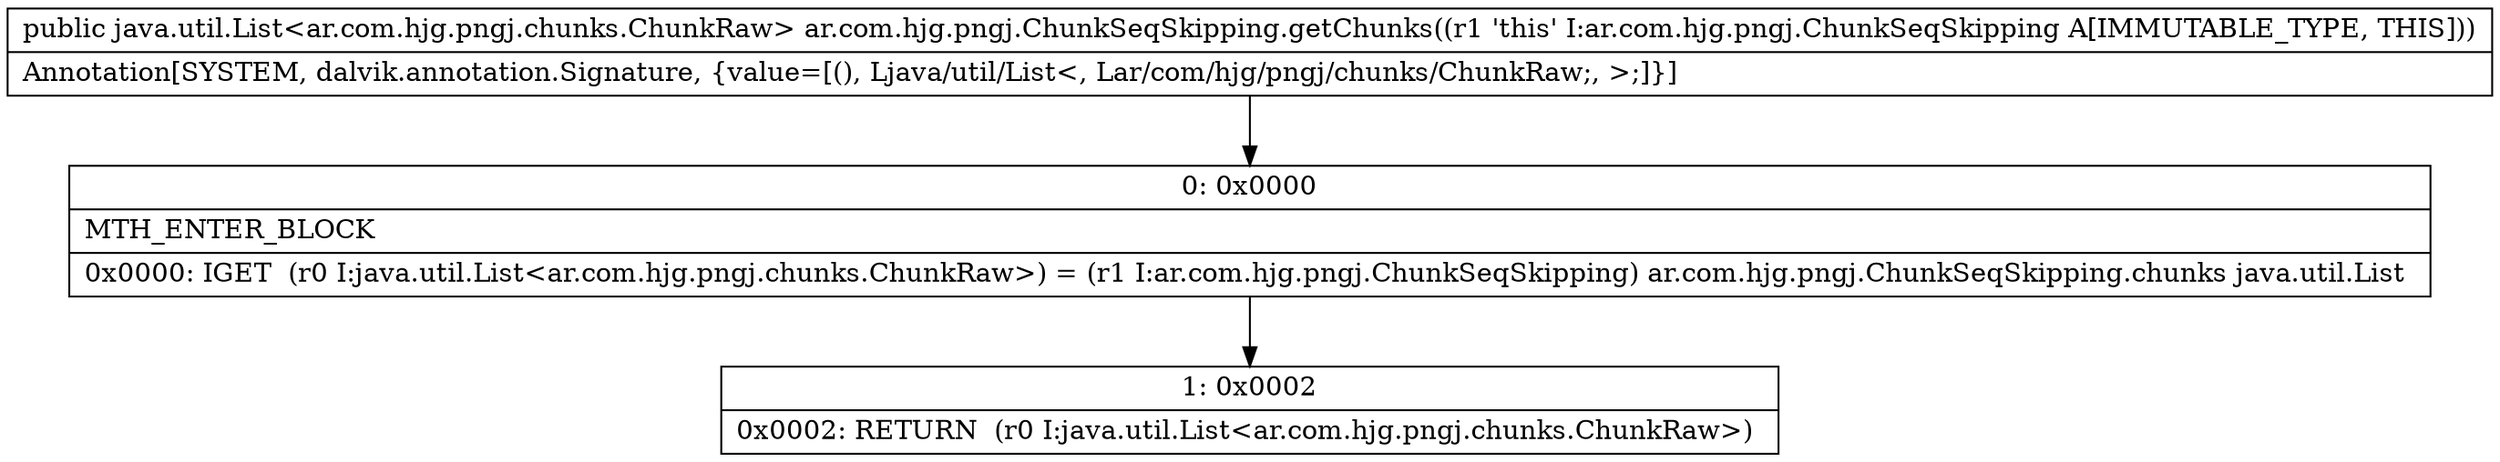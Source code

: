 digraph "CFG forar.com.hjg.pngj.ChunkSeqSkipping.getChunks()Ljava\/util\/List;" {
Node_0 [shape=record,label="{0\:\ 0x0000|MTH_ENTER_BLOCK\l|0x0000: IGET  (r0 I:java.util.List\<ar.com.hjg.pngj.chunks.ChunkRaw\>) = (r1 I:ar.com.hjg.pngj.ChunkSeqSkipping) ar.com.hjg.pngj.ChunkSeqSkipping.chunks java.util.List \l}"];
Node_1 [shape=record,label="{1\:\ 0x0002|0x0002: RETURN  (r0 I:java.util.List\<ar.com.hjg.pngj.chunks.ChunkRaw\>) \l}"];
MethodNode[shape=record,label="{public java.util.List\<ar.com.hjg.pngj.chunks.ChunkRaw\> ar.com.hjg.pngj.ChunkSeqSkipping.getChunks((r1 'this' I:ar.com.hjg.pngj.ChunkSeqSkipping A[IMMUTABLE_TYPE, THIS]))  | Annotation[SYSTEM, dalvik.annotation.Signature, \{value=[(), Ljava\/util\/List\<, Lar\/com\/hjg\/pngj\/chunks\/ChunkRaw;, \>;]\}]\l}"];
MethodNode -> Node_0;
Node_0 -> Node_1;
}

